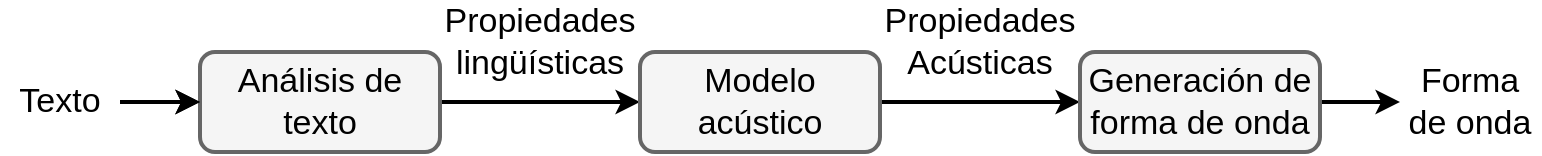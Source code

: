 <mxfile version="23.1.5" type="device">
  <diagram name="Page-1" id="ZvecAndhucI8fLwpmSnX">
    <mxGraphModel dx="880" dy="531" grid="1" gridSize="10" guides="1" tooltips="1" connect="1" arrows="1" fold="1" page="1" pageScale="1" pageWidth="850" pageHeight="1100" background="#ffffff" math="0" shadow="0">
      <root>
        <mxCell id="0" />
        <mxCell id="1" parent="0" />
        <mxCell id="9hBXFEmOLr3jRBNW3TBc-8" style="edgeStyle=orthogonalEdgeStyle;rounded=0;orthogonalLoop=1;jettySize=auto;html=1;entryX=0;entryY=0.5;entryDx=0;entryDy=0;fontSize=17;fontColor=#000000;strokeColor=#000000;strokeWidth=2;" edge="1" parent="1" source="9hBXFEmOLr3jRBNW3TBc-1" target="9hBXFEmOLr3jRBNW3TBc-6">
          <mxGeometry relative="1" as="geometry" />
        </mxCell>
        <mxCell id="9hBXFEmOLr3jRBNW3TBc-1" value="Análisis de texto" style="rounded=1;whiteSpace=wrap;html=1;fontSize=17;fontColor=#000000;fillColor=#f5f5f5;strokeColor=#666666;strokeWidth=2;" vertex="1" parent="1">
          <mxGeometry x="100" y="90" width="120" height="50" as="geometry" />
        </mxCell>
        <mxCell id="9hBXFEmOLr3jRBNW3TBc-3" style="edgeStyle=orthogonalEdgeStyle;rounded=0;orthogonalLoop=1;jettySize=auto;html=1;fontSize=17;fontColor=#000000;strokeWidth=2;" edge="1" parent="1" source="9hBXFEmOLr3jRBNW3TBc-2" target="9hBXFEmOLr3jRBNW3TBc-1">
          <mxGeometry relative="1" as="geometry" />
        </mxCell>
        <mxCell id="9hBXFEmOLr3jRBNW3TBc-17" style="edgeStyle=orthogonalEdgeStyle;rounded=0;orthogonalLoop=1;jettySize=auto;html=1;entryX=0;entryY=0.5;entryDx=0;entryDy=0;strokeColor=#000000;strokeWidth=2;" edge="1" parent="1" source="9hBXFEmOLr3jRBNW3TBc-2" target="9hBXFEmOLr3jRBNW3TBc-1">
          <mxGeometry relative="1" as="geometry" />
        </mxCell>
        <mxCell id="9hBXFEmOLr3jRBNW3TBc-2" value="Texto" style="text;html=1;align=center;verticalAlign=middle;whiteSpace=wrap;rounded=0;fontSize=17;fontColor=#000000;strokeWidth=2;" vertex="1" parent="1">
          <mxGeometry y="100" width="60" height="30" as="geometry" />
        </mxCell>
        <mxCell id="9hBXFEmOLr3jRBNW3TBc-9" style="edgeStyle=orthogonalEdgeStyle;rounded=0;orthogonalLoop=1;jettySize=auto;html=1;exitX=1;exitY=0.5;exitDx=0;exitDy=0;entryX=0;entryY=0.5;entryDx=0;entryDy=0;fontSize=17;fontColor=#000000;strokeColor=#000000;strokeWidth=2;" edge="1" parent="1" source="9hBXFEmOLr3jRBNW3TBc-6" target="9hBXFEmOLr3jRBNW3TBc-7">
          <mxGeometry relative="1" as="geometry" />
        </mxCell>
        <mxCell id="9hBXFEmOLr3jRBNW3TBc-6" value="Modelo acústico" style="rounded=1;whiteSpace=wrap;html=1;fontSize=17;fontColor=#000000;fillColor=#f5f5f5;strokeColor=#666666;strokeWidth=2;" vertex="1" parent="1">
          <mxGeometry x="320" y="90" width="120" height="50" as="geometry" />
        </mxCell>
        <mxCell id="9hBXFEmOLr3jRBNW3TBc-11" style="edgeStyle=orthogonalEdgeStyle;rounded=0;orthogonalLoop=1;jettySize=auto;html=1;entryX=0;entryY=0.5;entryDx=0;entryDy=0;fontSize=17;fontColor=#000000;strokeColor=#000000;strokeWidth=2;" edge="1" parent="1" source="9hBXFEmOLr3jRBNW3TBc-7" target="9hBXFEmOLr3jRBNW3TBc-10">
          <mxGeometry relative="1" as="geometry" />
        </mxCell>
        <mxCell id="9hBXFEmOLr3jRBNW3TBc-7" value="Generación de forma de onda" style="rounded=1;whiteSpace=wrap;html=1;fontSize=17;fontColor=#000000;fillColor=#f5f5f5;strokeColor=#666666;strokeWidth=2;" vertex="1" parent="1">
          <mxGeometry x="540" y="90" width="120" height="50" as="geometry" />
        </mxCell>
        <mxCell id="9hBXFEmOLr3jRBNW3TBc-10" value="Forma de onda" style="text;html=1;align=center;verticalAlign=middle;whiteSpace=wrap;rounded=0;fontSize=17;fontColor=#000000;strokeWidth=2;" vertex="1" parent="1">
          <mxGeometry x="700" y="100" width="70" height="30" as="geometry" />
        </mxCell>
        <mxCell id="9hBXFEmOLr3jRBNW3TBc-13" value="Propiedades lingüísticas" style="text;html=1;align=center;verticalAlign=middle;whiteSpace=wrap;rounded=0;fontSize=17;fontColor=#000000;strokeWidth=2;" vertex="1" parent="1">
          <mxGeometry x="240" y="70" width="60" height="30" as="geometry" />
        </mxCell>
        <mxCell id="9hBXFEmOLr3jRBNW3TBc-15" value="Propiedades Acústicas" style="text;html=1;align=center;verticalAlign=middle;whiteSpace=wrap;rounded=0;fontSize=17;fontColor=#000000;strokeWidth=2;" vertex="1" parent="1">
          <mxGeometry x="460" y="70" width="60" height="30" as="geometry" />
        </mxCell>
      </root>
    </mxGraphModel>
  </diagram>
</mxfile>
